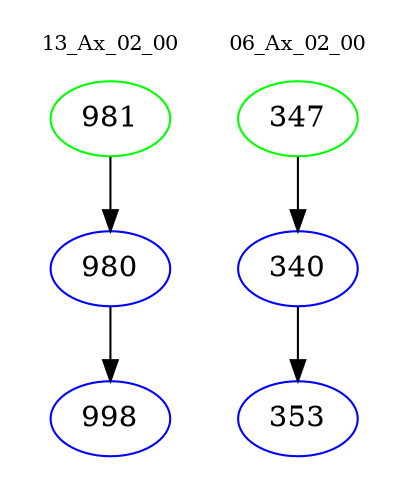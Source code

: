 digraph{
subgraph cluster_0 {
color = white
label = "13_Ax_02_00";
fontsize=10;
T0_981 [label="981", color="green"]
T0_981 -> T0_980 [color="black"]
T0_980 [label="980", color="blue"]
T0_980 -> T0_998 [color="black"]
T0_998 [label="998", color="blue"]
}
subgraph cluster_1 {
color = white
label = "06_Ax_02_00";
fontsize=10;
T1_347 [label="347", color="green"]
T1_347 -> T1_340 [color="black"]
T1_340 [label="340", color="blue"]
T1_340 -> T1_353 [color="black"]
T1_353 [label="353", color="blue"]
}
}
